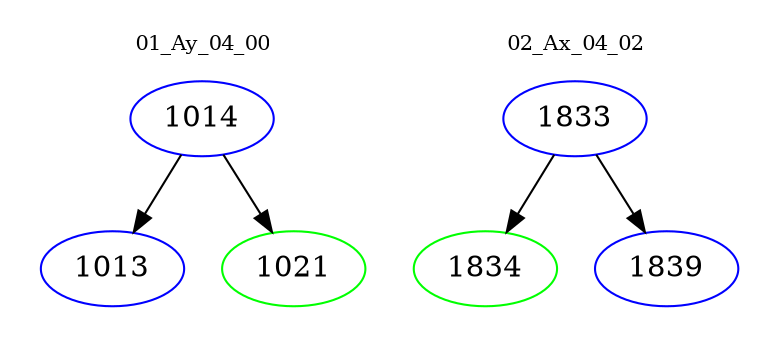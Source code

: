 digraph{
subgraph cluster_0 {
color = white
label = "01_Ay_04_00";
fontsize=10;
T0_1014 [label="1014", color="blue"]
T0_1014 -> T0_1013 [color="black"]
T0_1013 [label="1013", color="blue"]
T0_1014 -> T0_1021 [color="black"]
T0_1021 [label="1021", color="green"]
}
subgraph cluster_1 {
color = white
label = "02_Ax_04_02";
fontsize=10;
T1_1833 [label="1833", color="blue"]
T1_1833 -> T1_1834 [color="black"]
T1_1834 [label="1834", color="green"]
T1_1833 -> T1_1839 [color="black"]
T1_1839 [label="1839", color="blue"]
}
}
